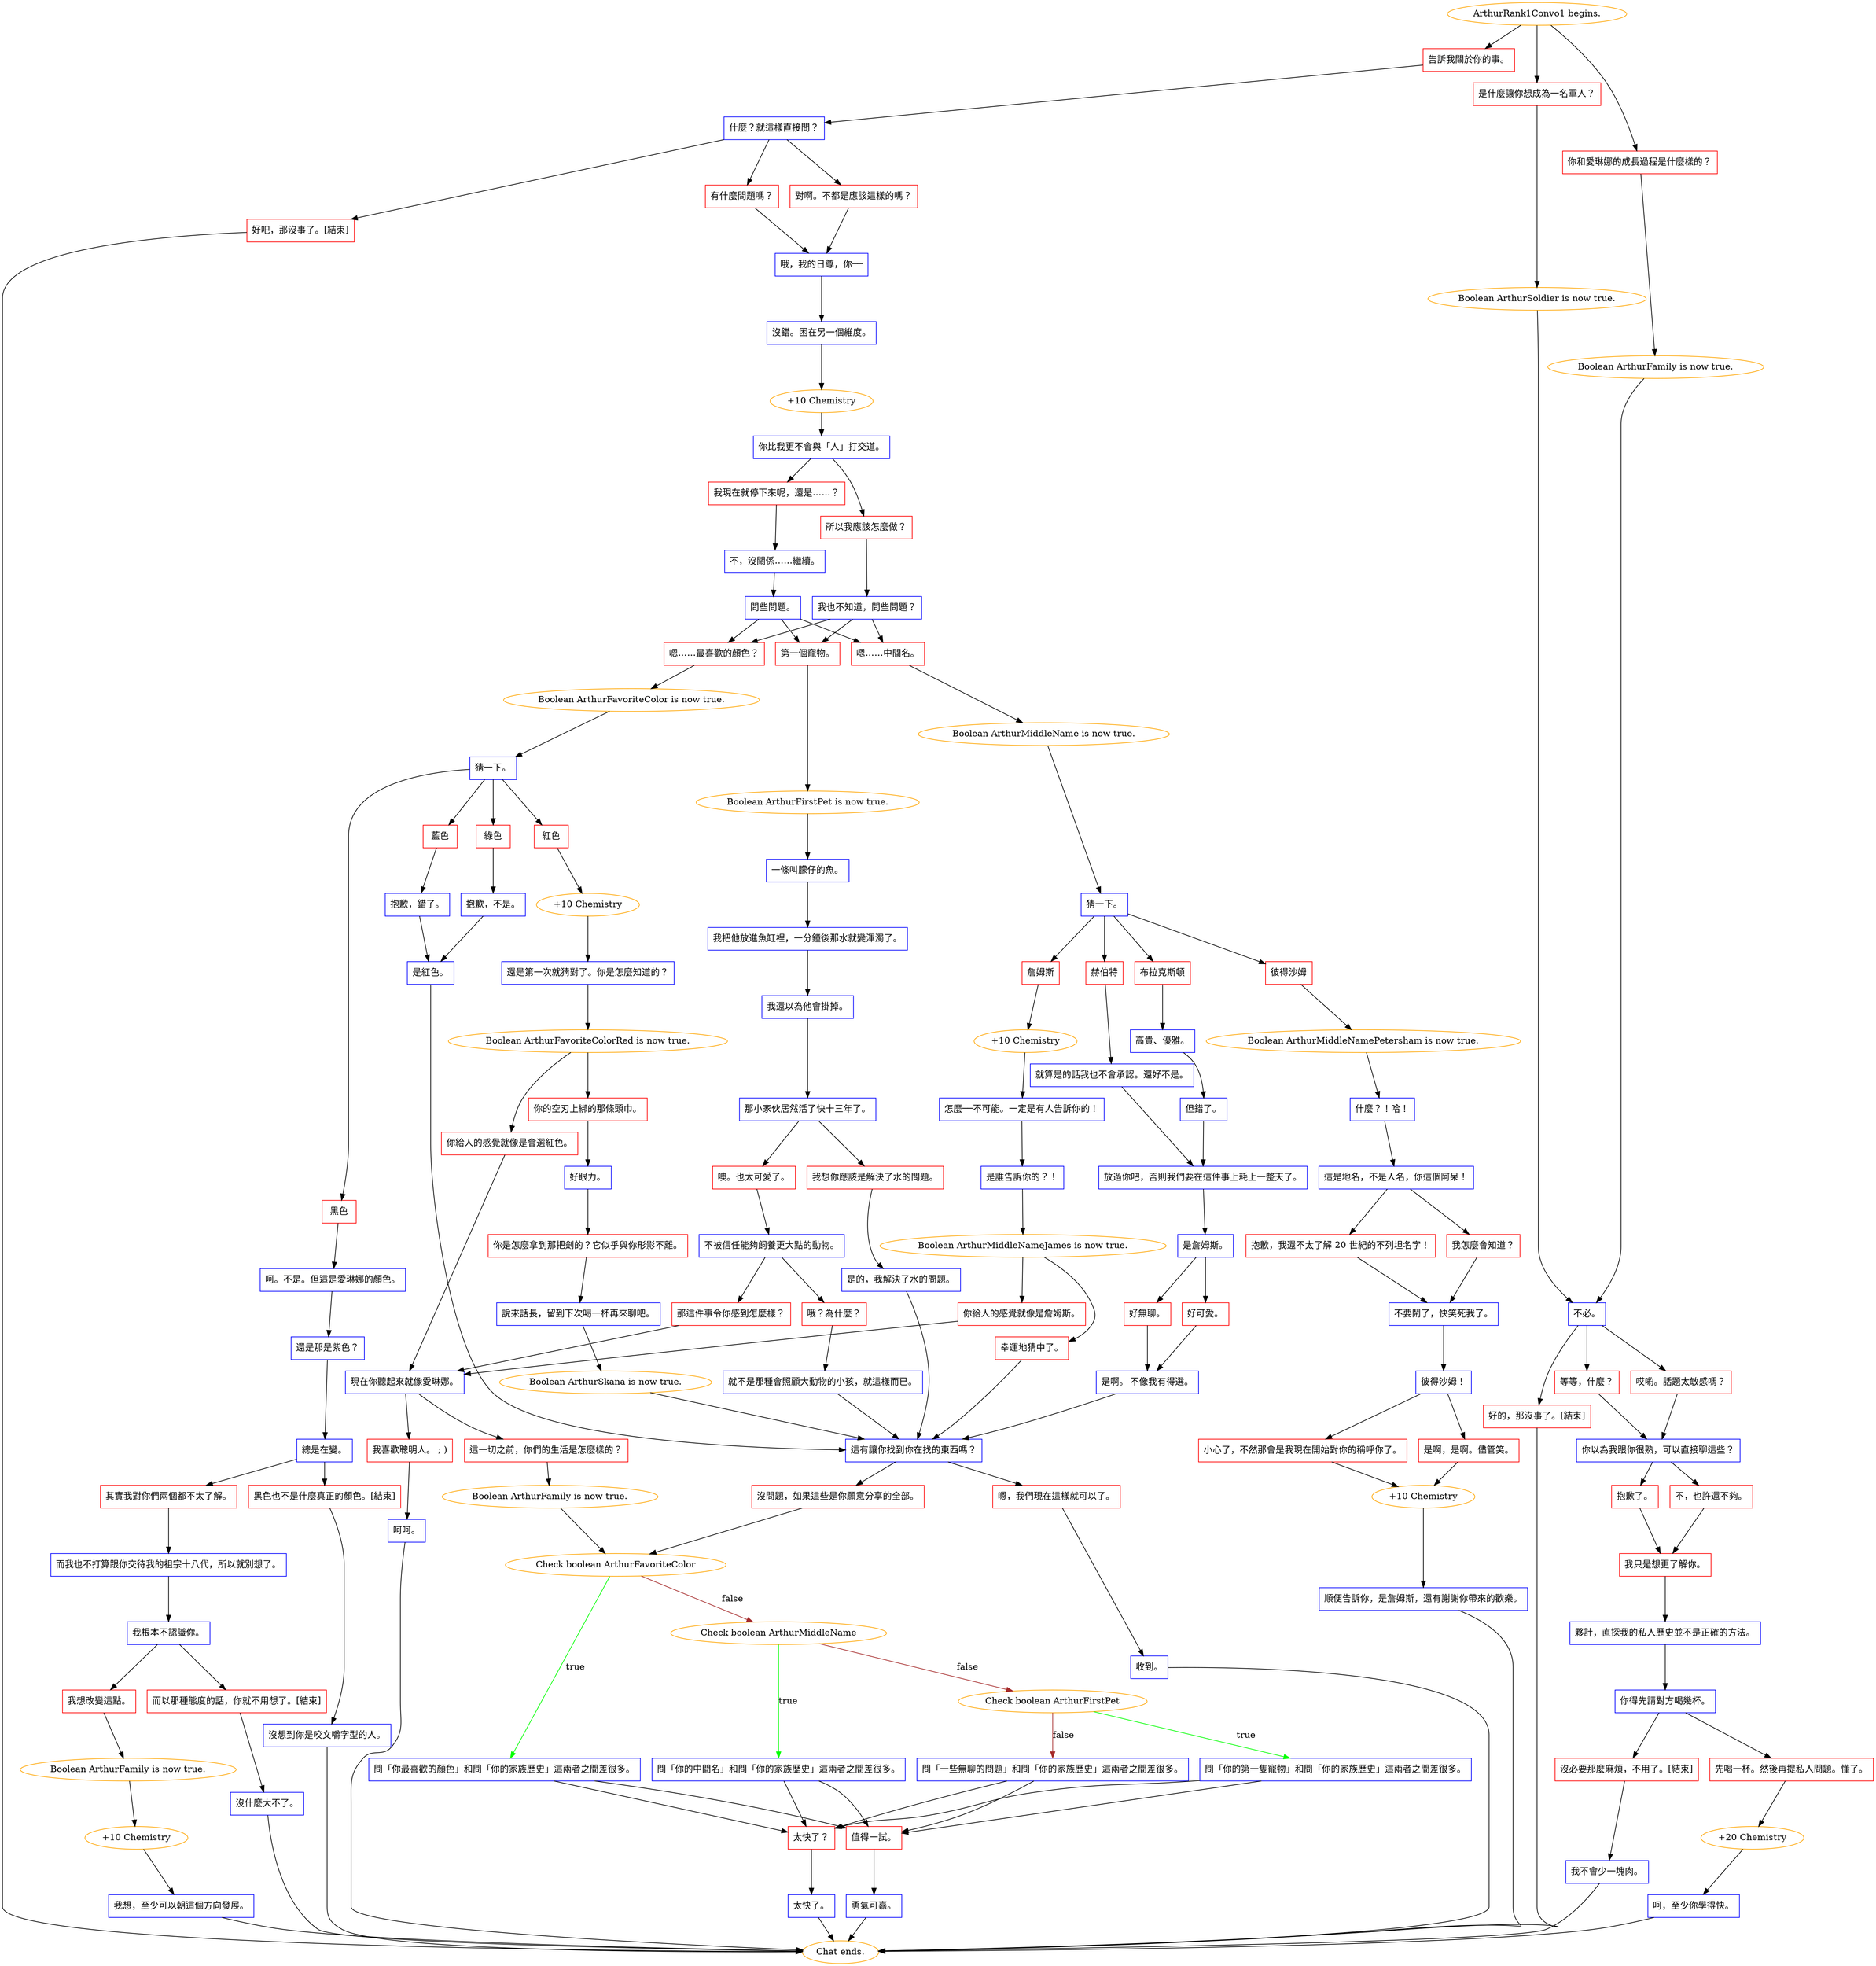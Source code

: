 digraph {
	"ArthurRank1Convo1 begins." [color=orange];
		"ArthurRank1Convo1 begins." -> j1036722314;
		"ArthurRank1Convo1 begins." -> j3572393232;
		"ArthurRank1Convo1 begins." -> j3733030248;
	j1036722314 [label="是什麼讓你想成為一名軍人？",shape=box,color=red];
		j1036722314 -> j1329625609;
	j3572393232 [label="你和愛琳娜的成長過程是什麼樣的？",shape=box,color=red];
		j3572393232 -> j3219199208;
	j3733030248 [label="告訴我關於你的事。",shape=box,color=red];
		j3733030248 -> j580946518;
	j1329625609 [label="Boolean ArthurSoldier is now true.",color=orange];
		j1329625609 -> j3009362046;
	j3219199208 [label="Boolean ArthurFamily is now true.",color=orange];
		j3219199208 -> j3009362046;
	j580946518 [label="什麼？就這樣直接問？",shape=box,color=blue];
		j580946518 -> j1684336785;
		j580946518 -> j3428869978;
		j580946518 -> j829741743;
	j3009362046 [label="不必。",shape=box,color=blue];
		j3009362046 -> j2331785795;
		j3009362046 -> j3361154303;
		j3009362046 -> j1796112177;
	j1684336785 [label="對啊。不都是應該這樣的嗎？",shape=box,color=red];
		j1684336785 -> j778834694;
	j3428869978 [label="有什麼問題嗎？",shape=box,color=red];
		j3428869978 -> j778834694;
	j829741743 [label="好吧，那沒事了。[結束]",shape=box,color=red];
		j829741743 -> "Chat ends.";
	j2331785795 [label="等等，什麼？",shape=box,color=red];
		j2331785795 -> j2810829921;
	j3361154303 [label="哎喲。話題太敏感嗎？",shape=box,color=red];
		j3361154303 -> j2810829921;
	j1796112177 [label="好的，那沒事了。[結束]",shape=box,color=red];
		j1796112177 -> "Chat ends.";
	j778834694 [label="哦，我的日尊，你──",shape=box,color=blue];
		j778834694 -> j3163408390;
	"Chat ends." [color=orange];
	j2810829921 [label="你以為我跟你很熟，可以直接聊這些？",shape=box,color=blue];
		j2810829921 -> j3919478015;
		j2810829921 -> j1729601456;
	j3163408390 [label="沒錯。困在另一個維度。",shape=box,color=blue];
		j3163408390 -> j745332615;
	j3919478015 [label="抱歉了。",shape=box,color=red];
		j3919478015 -> j3920313447;
	j1729601456 [label="不，也許還不夠。",shape=box,color=red];
		j1729601456 -> j3920313447;
	j745332615 [label="+10 Chemistry",color=orange];
		j745332615 -> j2420891536;
	j3920313447 [label="我只是想更了解你。",shape=box,color=red];
		j3920313447 -> j2596202413;
	j2420891536 [label="你比我更不會與「人」打交道。",shape=box,color=blue];
		j2420891536 -> j418710968;
		j2420891536 -> j666450977;
	j2596202413 [label="夥計，直探我的私人歷史並不是正確的方法。",shape=box,color=blue];
		j2596202413 -> j1043317181;
	j418710968 [label="所以我應該怎麼做？",shape=box,color=red];
		j418710968 -> j575227830;
	j666450977 [label="我現在就停下來呢，還是……？",shape=box,color=red];
		j666450977 -> j3025044995;
	j1043317181 [label="你得先請對方喝幾杯。",shape=box,color=blue];
		j1043317181 -> j1671617615;
		j1043317181 -> j3113688110;
	j575227830 [label="我也不知道，問些問題？",shape=box,color=blue];
		j575227830 -> j1761878328;
		j575227830 -> j2094773475;
		j575227830 -> j1885023077;
	j3025044995 [label="不，沒關係……繼續。",shape=box,color=blue];
		j3025044995 -> j1862834198;
	j1671617615 [label="先喝一杯。然後再提私人問題。懂了。",shape=box,color=red];
		j1671617615 -> j2580635375;
	j3113688110 [label="沒必要那麼麻煩，不用了。[結束]",shape=box,color=red];
		j3113688110 -> j3433965949;
	j1761878328 [label="嗯……最喜歡的顏色？",shape=box,color=red];
		j1761878328 -> j712522522;
	j2094773475 [label="嗯……中間名。",shape=box,color=red];
		j2094773475 -> j3887811723;
	j1885023077 [label="第一個寵物。",shape=box,color=red];
		j1885023077 -> j88135158;
	j1862834198 [label="問些問題。",shape=box,color=blue];
		j1862834198 -> j1761878328;
		j1862834198 -> j2094773475;
		j1862834198 -> j1885023077;
	j2580635375 [label="+20 Chemistry",color=orange];
		j2580635375 -> j4052029233;
	j3433965949 [label="我不會少一塊肉。",shape=box,color=blue];
		j3433965949 -> "Chat ends.";
	j712522522 [label="Boolean ArthurFavoriteColor is now true.",color=orange];
		j712522522 -> j613583287;
	j3887811723 [label="Boolean ArthurMiddleName is now true.",color=orange];
		j3887811723 -> j1008403082;
	j88135158 [label="Boolean ArthurFirstPet is now true.",color=orange];
		j88135158 -> j1481910613;
	j4052029233 [label="呵，至少你學得快。",shape=box,color=blue];
		j4052029233 -> "Chat ends.";
	j613583287 [label="猜一下。",shape=box,color=blue];
		j613583287 -> j1879150356;
		j613583287 -> j3117304882;
		j613583287 -> j2900425560;
		j613583287 -> j2997804409;
	j1008403082 [label="猜一下。",shape=box,color=blue];
		j1008403082 -> j1742815852;
		j1008403082 -> j4084925672;
		j1008403082 -> j2580933039;
		j1008403082 -> j3687258437;
	j1481910613 [label="一條叫朦仔的魚。",shape=box,color=blue];
		j1481910613 -> j2732336161;
	j1879150356 [label="綠色",shape=box,color=red];
		j1879150356 -> j1261620099;
	j3117304882 [label="黑色",shape=box,color=red];
		j3117304882 -> j293383561;
	j2900425560 [label="紅色",shape=box,color=red];
		j2900425560 -> j2644716757;
	j2997804409 [label="藍色",shape=box,color=red];
		j2997804409 -> j3336935009;
	j1742815852 [label="赫伯特",shape=box,color=red];
		j1742815852 -> j291786762;
	j4084925672 [label="詹姆斯",shape=box,color=red];
		j4084925672 -> j1063742878;
	j2580933039 [label="彼得沙姆",shape=box,color=red];
		j2580933039 -> j2496035174;
	j3687258437 [label="布拉克斯頓",shape=box,color=red];
		j3687258437 -> j645710235;
	j2732336161 [label="我把他放進魚缸裡，一分鐘後那水就變渾濁了。",shape=box,color=blue];
		j2732336161 -> j3364217050;
	j1261620099 [label="抱歉，不是。",shape=box,color=blue];
		j1261620099 -> j1102165733;
	j293383561 [label="呵。不是。但這是愛琳娜的顏色。",shape=box,color=blue];
		j293383561 -> j3636660;
	j2644716757 [label="+10 Chemistry",color=orange];
		j2644716757 -> j4168039932;
	j3336935009 [label="抱歉，錯了。",shape=box,color=blue];
		j3336935009 -> j1102165733;
	j291786762 [label="就算是的話我也不會承認。還好不是。",shape=box,color=blue];
		j291786762 -> j565713216;
	j1063742878 [label="+10 Chemistry",color=orange];
		j1063742878 -> j4171556685;
	j2496035174 [label="Boolean ArthurMiddleNamePetersham is now true.",color=orange];
		j2496035174 -> j2711335959;
	j645710235 [label="高貴、優雅。",shape=box,color=blue];
		j645710235 -> j4252611614;
	j3364217050 [label="我還以為他會掛掉。",shape=box,color=blue];
		j3364217050 -> j3187936786;
	j1102165733 [label="是紅色。",shape=box,color=blue];
		j1102165733 -> j3746459573;
	j3636660 [label="還是那是紫色？",shape=box,color=blue];
		j3636660 -> j2008642059;
	j4168039932 [label="還是第一次就猜對了。你是怎麼知道的？",shape=box,color=blue];
		j4168039932 -> j1495673464;
	j565713216 [label="放過你吧，否則我們要在這件事上耗上一整天了。",shape=box,color=blue];
		j565713216 -> j58325426;
	j4171556685 [label="怎麼──不可能。一定是有人告訴你的！",shape=box,color=blue];
		j4171556685 -> j2877385241;
	j2711335959 [label="什麼？！哈！",shape=box,color=blue];
		j2711335959 -> j149283790;
	j4252611614 [label="但錯了。",shape=box,color=blue];
		j4252611614 -> j565713216;
	j3187936786 [label="那小家伙居然活了快十三年了。",shape=box,color=blue];
		j3187936786 -> j862857654;
		j3187936786 -> j3543445641;
	j3746459573 [label="這有讓你找到你在找的東西嗎？",shape=box,color=blue];
		j3746459573 -> j1812838260;
		j3746459573 -> j4134995088;
	j2008642059 [label="總是在變。",shape=box,color=blue];
		j2008642059 -> j4242498266;
		j2008642059 -> j887735651;
	j1495673464 [label="Boolean ArthurFavoriteColorRed is now true.",color=orange];
		j1495673464 -> j3982185192;
		j1495673464 -> j2324178862;
	j58325426 [label="是詹姆斯。",shape=box,color=blue];
		j58325426 -> j2604749510;
		j58325426 -> j533468482;
	j2877385241 [label="是誰告訴你的？！",shape=box,color=blue];
		j2877385241 -> j3227176944;
	j149283790 [label="這是地名，不是人名，你這個阿呆！",shape=box,color=blue];
		j149283790 -> j3534701651;
		j149283790 -> j3625489291;
	j862857654 [label="我想你應該是解決了水的問題。",shape=box,color=red];
		j862857654 -> j461641906;
	j3543445641 [label="噢。也太可愛了。",shape=box,color=red];
		j3543445641 -> j2932488996;
	j1812838260 [label="沒問題，如果這些是你願意分享的全部。",shape=box,color=red];
		j1812838260 -> j4069610047;
	j4134995088 [label="嗯，我們現在這樣就可以了。",shape=box,color=red];
		j4134995088 -> j829025331;
	j4242498266 [label="黑色也不是什麼真正的顏色。[結束]",shape=box,color=red];
		j4242498266 -> j817268826;
	j887735651 [label="其實我對你們兩個都不太了解。",shape=box,color=red];
		j887735651 -> j2060716093;
	j3982185192 [label="你的空刃上綁的那條頭巾。",shape=box,color=red];
		j3982185192 -> j3940969741;
	j2324178862 [label="你給人的感覺就像是會選紅色。",shape=box,color=red];
		j2324178862 -> j2793586129;
	j2604749510 [label="好無聊。",shape=box,color=red];
		j2604749510 -> j4125832642;
	j533468482 [label="好可愛。",shape=box,color=red];
		j533468482 -> j4125832642;
	j3227176944 [label="Boolean ArthurMiddleNameJames is now true.",color=orange];
		j3227176944 -> j1091774487;
		j3227176944 -> j888928212;
	j3534701651 [label="抱歉，我還不太了解 20 世紀的不列坦名字！",shape=box,color=red];
		j3534701651 -> j3868953060;
	j3625489291 [label="我怎麼會知道？",shape=box,color=red];
		j3625489291 -> j3868953060;
	j461641906 [label="是的，我解決了水的問題。",shape=box,color=blue];
		j461641906 -> j3746459573;
	j2932488996 [label="不被信任能夠飼養更大點的動物。",shape=box,color=blue];
		j2932488996 -> j3005593716;
		j2932488996 -> j2326642111;
	j4069610047 [label="Check boolean ArthurFavoriteColor",color=orange];
		j4069610047 -> j3556778250 [label=true,color=green];
		j4069610047 -> j408328346 [label=false,color=brown];
	j829025331 [label="收到。",shape=box,color=blue];
		j829025331 -> "Chat ends.";
	j817268826 [label="沒想到你是咬文嚼字型的人。",shape=box,color=blue];
		j817268826 -> "Chat ends.";
	j2060716093 [label="而我也不打算跟你交待我的祖宗十八代，所以就別想了。",shape=box,color=blue];
		j2060716093 -> j536504621;
	j3940969741 [label="好眼力。",shape=box,color=blue];
		j3940969741 -> j3065014781;
	j2793586129 [label="現在你聽起來就像愛琳娜。",shape=box,color=blue];
		j2793586129 -> j2276189737;
		j2793586129 -> j558262857;
	j4125832642 [label="是啊。 不像我有得選。",shape=box,color=blue];
		j4125832642 -> j3746459573;
	j1091774487 [label="幸運地猜中了。",shape=box,color=red];
		j1091774487 -> j3746459573;
	j888928212 [label="你給人的感覺就像是詹姆斯。",shape=box,color=red];
		j888928212 -> j2793586129;
	j3868953060 [label="不要鬧了，快笑死我了。",shape=box,color=blue];
		j3868953060 -> j3597645721;
	j3005593716 [label="哦？為什麼？",shape=box,color=red];
		j3005593716 -> j1512625722;
	j2326642111 [label="那這件事令你感到怎麼樣？",shape=box,color=red];
		j2326642111 -> j2793586129;
	j3556778250 [label="問「你最喜歡的顏色」和問「你的家族歷史」這兩者之間差很多。",shape=box,color=blue];
		j3556778250 -> j501854901;
		j3556778250 -> j3324735395;
	j408328346 [label="Check boolean ArthurMiddleName",color=orange];
		j408328346 -> j1155960462 [label=true,color=green];
		j408328346 -> j3450194418 [label=false,color=brown];
	j536504621 [label="我根本不認識你。",shape=box,color=blue];
		j536504621 -> j2667080023;
		j536504621 -> j2153096474;
	j3065014781 [label="你是怎麼拿到那把劍的？它似乎與你形影不離。",shape=box,color=red];
		j3065014781 -> j1356912776;
	j2276189737 [label="這一切之前，你們的生活是怎麼樣的？",shape=box,color=red];
		j2276189737 -> j267340878;
	j558262857 [label="我喜歡聰明人。 ; )",shape=box,color=red];
		j558262857 -> j1200511410;
	j3597645721 [label="彼得沙姆！",shape=box,color=blue];
		j3597645721 -> j2974384777;
		j3597645721 -> j3101432160;
	j1512625722 [label="就不是那種會照顧大動物的小孩，就這樣而已。",shape=box,color=blue];
		j1512625722 -> j3746459573;
	j501854901 [label="太快了？",shape=box,color=red];
		j501854901 -> j2348695720;
	j3324735395 [label="值得一試。",shape=box,color=red];
		j3324735395 -> j3750006934;
	j1155960462 [label="問「你的中間名」和問「你的家族歷史」這兩者之間差很多。",shape=box,color=blue];
		j1155960462 -> j501854901;
		j1155960462 -> j3324735395;
	j3450194418 [label="Check boolean ArthurFirstPet",color=orange];
		j3450194418 -> j1636623602 [label=true,color=green];
		j3450194418 -> j4181975364 [label=false,color=brown];
	j2667080023 [label="我想改變這點。",shape=box,color=red];
		j2667080023 -> j2924040336;
	j2153096474 [label="而以那種態度的話，你就不用想了。[結束]",shape=box,color=red];
		j2153096474 -> j498953472;
	j1356912776 [label="說來話長，留到下次喝一杯再來聊吧。",shape=box,color=blue];
		j1356912776 -> j40899939;
	j267340878 [label="Boolean ArthurFamily is now true.",color=orange];
		j267340878 -> j4069610047;
	j1200511410 [label="呵呵。",shape=box,color=blue];
		j1200511410 -> "Chat ends.";
	j2974384777 [label="小心了，不然那會是我現在開始對你的稱呼你了。",shape=box,color=red];
		j2974384777 -> j774456371;
	j3101432160 [label="是啊，是啊。儘管笑。",shape=box,color=red];
		j3101432160 -> j774456371;
	j2348695720 [label="太快了。",shape=box,color=blue];
		j2348695720 -> "Chat ends.";
	j3750006934 [label="勇氣可嘉。",shape=box,color=blue];
		j3750006934 -> "Chat ends.";
	j1636623602 [label="問「你的第一隻寵物」和問「你的家族歷史」這兩者之間差很多。",shape=box,color=blue];
		j1636623602 -> j501854901;
		j1636623602 -> j3324735395;
	j4181975364 [label="問「一些無聊的問題」和問「你的家族歷史」這兩者之間差很多。",shape=box,color=blue];
		j4181975364 -> j501854901;
		j4181975364 -> j3324735395;
	j2924040336 [label="Boolean ArthurFamily is now true.",color=orange];
		j2924040336 -> j2578971343;
	j498953472 [label="沒什麼大不了。",shape=box,color=blue];
		j498953472 -> "Chat ends.";
	j40899939 [label="Boolean ArthurSkana is now true.",color=orange];
		j40899939 -> j3746459573;
	j774456371 [label="+10 Chemistry",color=orange];
		j774456371 -> j1187945132;
	j2578971343 [label="+10 Chemistry",color=orange];
		j2578971343 -> j4182963627;
	j1187945132 [label="順便告訴你，是詹姆斯，還有謝謝你帶來的歡樂。",shape=box,color=blue];
		j1187945132 -> "Chat ends.";
	j4182963627 [label="我想，至少可以朝這個方向發展。",shape=box,color=blue];
		j4182963627 -> "Chat ends.";
}